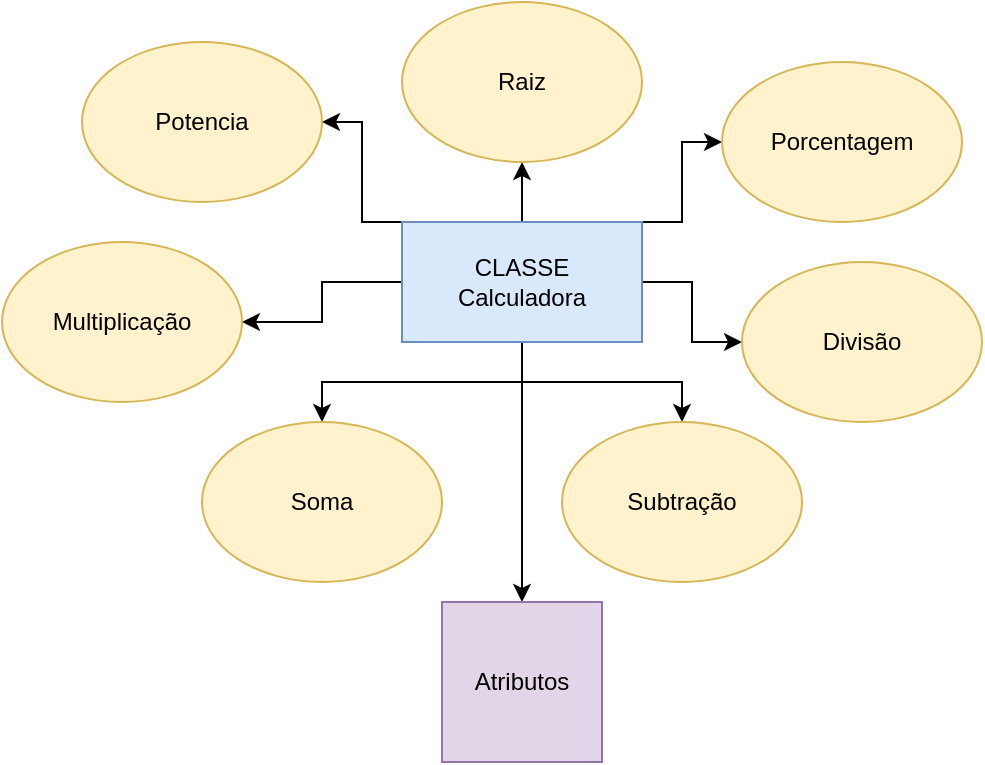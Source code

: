 <mxfile version="12.2.4"><diagram id="fycyCUDrsfwxFaPii8tO"><mxGraphModel dx="651" dy="386" grid="1" gridSize="10" guides="1" tooltips="1" connect="1" arrows="1" fold="1" page="1" pageScale="1" pageWidth="850" pageHeight="1100" math="0" shadow="0"><root><mxCell id="0"/><mxCell id="1" parent="0"/><mxCell id="10" style="edgeStyle=orthogonalEdgeStyle;rounded=0;orthogonalLoop=1;jettySize=auto;html=1;entryX=0;entryY=0.5;entryDx=0;entryDy=0;" edge="1" parent="1" source="2" target="6"><mxGeometry relative="1" as="geometry"/></mxCell><mxCell id="11" style="edgeStyle=orthogonalEdgeStyle;rounded=0;orthogonalLoop=1;jettySize=auto;html=1;" edge="1" parent="1" source="2" target="7"><mxGeometry relative="1" as="geometry"><Array as="points"><mxPoint x="580" y="110"/><mxPoint x="580" y="70"/></Array></mxGeometry></mxCell><mxCell id="12" style="edgeStyle=orthogonalEdgeStyle;rounded=0;orthogonalLoop=1;jettySize=auto;html=1;entryX=0.5;entryY=0;entryDx=0;entryDy=0;" edge="1" parent="1" source="2" target="4"><mxGeometry relative="1" as="geometry"/></mxCell><mxCell id="13" style="edgeStyle=orthogonalEdgeStyle;rounded=0;orthogonalLoop=1;jettySize=auto;html=1;entryX=0.5;entryY=0;entryDx=0;entryDy=0;" edge="1" parent="1" source="2" target="3"><mxGeometry relative="1" as="geometry"/></mxCell><mxCell id="14" style="edgeStyle=orthogonalEdgeStyle;rounded=0;orthogonalLoop=1;jettySize=auto;html=1;entryX=1;entryY=0.5;entryDx=0;entryDy=0;" edge="1" parent="1" source="2" target="5"><mxGeometry relative="1" as="geometry"/></mxCell><mxCell id="15" style="edgeStyle=orthogonalEdgeStyle;rounded=0;orthogonalLoop=1;jettySize=auto;html=1;entryX=1;entryY=0.5;entryDx=0;entryDy=0;" edge="1" parent="1" source="2" target="8"><mxGeometry relative="1" as="geometry"><Array as="points"><mxPoint x="420" y="110"/><mxPoint x="420" y="60"/></Array></mxGeometry></mxCell><mxCell id="16" style="edgeStyle=orthogonalEdgeStyle;rounded=0;orthogonalLoop=1;jettySize=auto;html=1;entryX=0.5;entryY=1;entryDx=0;entryDy=0;" edge="1" parent="1" source="2" target="9"><mxGeometry relative="1" as="geometry"/></mxCell><mxCell id="18" style="edgeStyle=orthogonalEdgeStyle;rounded=0;orthogonalLoop=1;jettySize=auto;html=1;" edge="1" parent="1" source="2" target="17"><mxGeometry relative="1" as="geometry"/></mxCell><mxCell id="2" value="CLASSE &lt;br&gt;Calculadora" style="rounded=0;whiteSpace=wrap;html=1;fillColor=#dae8fc;strokeColor=#6c8ebf;" vertex="1" parent="1"><mxGeometry x="440" y="110" width="120" height="60" as="geometry"/></mxCell><mxCell id="3" value="Soma" style="ellipse;whiteSpace=wrap;html=1;fillColor=#fff2cc;strokeColor=#d6b656;" vertex="1" parent="1"><mxGeometry x="340" y="210" width="120" height="80" as="geometry"/></mxCell><mxCell id="4" value="Subtração" style="ellipse;whiteSpace=wrap;html=1;fillColor=#fff2cc;strokeColor=#d6b656;" vertex="1" parent="1"><mxGeometry x="520" y="210" width="120" height="80" as="geometry"/></mxCell><mxCell id="5" value="Multiplicação" style="ellipse;whiteSpace=wrap;html=1;fillColor=#fff2cc;strokeColor=#d6b656;" vertex="1" parent="1"><mxGeometry x="240" y="120" width="120" height="80" as="geometry"/></mxCell><mxCell id="6" value="Divisão" style="ellipse;whiteSpace=wrap;html=1;fillColor=#fff2cc;strokeColor=#d6b656;" vertex="1" parent="1"><mxGeometry x="610" y="130" width="120" height="80" as="geometry"/></mxCell><mxCell id="7" value="Porcentagem" style="ellipse;whiteSpace=wrap;html=1;fillColor=#fff2cc;strokeColor=#d6b656;" vertex="1" parent="1"><mxGeometry x="600" y="30" width="120" height="80" as="geometry"/></mxCell><mxCell id="8" value="Potencia&lt;span style=&quot;color: rgba(0 , 0 , 0 , 0) ; font-family: monospace ; font-size: 0px ; white-space: nowrap&quot;&gt;%3CmxGraphModel%3E%3Croot%3E%3CmxCell%20id%3D%220%22%2F%3E%3CmxCell%20id%3D%221%22%20parent%3D%220%22%2F%3E%3CmxCell%20id%3D%222%22%20value%3D%22Divis%C3%A3o%22%20style%3D%22ellipse%3BwhiteSpace%3Dwrap%3Bhtml%3D1%3B%22%20vertex%3D%221%22%20parent%3D%221%22%3E%3CmxGeometry%20x%3D%22610%22%20y%3D%22120%22%20width%3D%22120%22%20height%3D%2280%22%20as%3D%22geometry%22%2F%3E%3C%2FmxCell%3E%3C%2Froot%3E%3C%2FmxGraphModel%3E&lt;/span&gt;" style="ellipse;whiteSpace=wrap;html=1;fillColor=#fff2cc;strokeColor=#d6b656;" vertex="1" parent="1"><mxGeometry x="280" y="20" width="120" height="80" as="geometry"/></mxCell><mxCell id="9" value="Raiz" style="ellipse;whiteSpace=wrap;html=1;fillColor=#fff2cc;strokeColor=#d6b656;" vertex="1" parent="1"><mxGeometry x="440" width="120" height="80" as="geometry"/></mxCell><mxCell id="17" value="Atributos" style="whiteSpace=wrap;html=1;aspect=fixed;fillColor=#e1d5e7;strokeColor=#9673a6;" vertex="1" parent="1"><mxGeometry x="460" y="300" width="80" height="80" as="geometry"/></mxCell></root></mxGraphModel></diagram></mxfile>